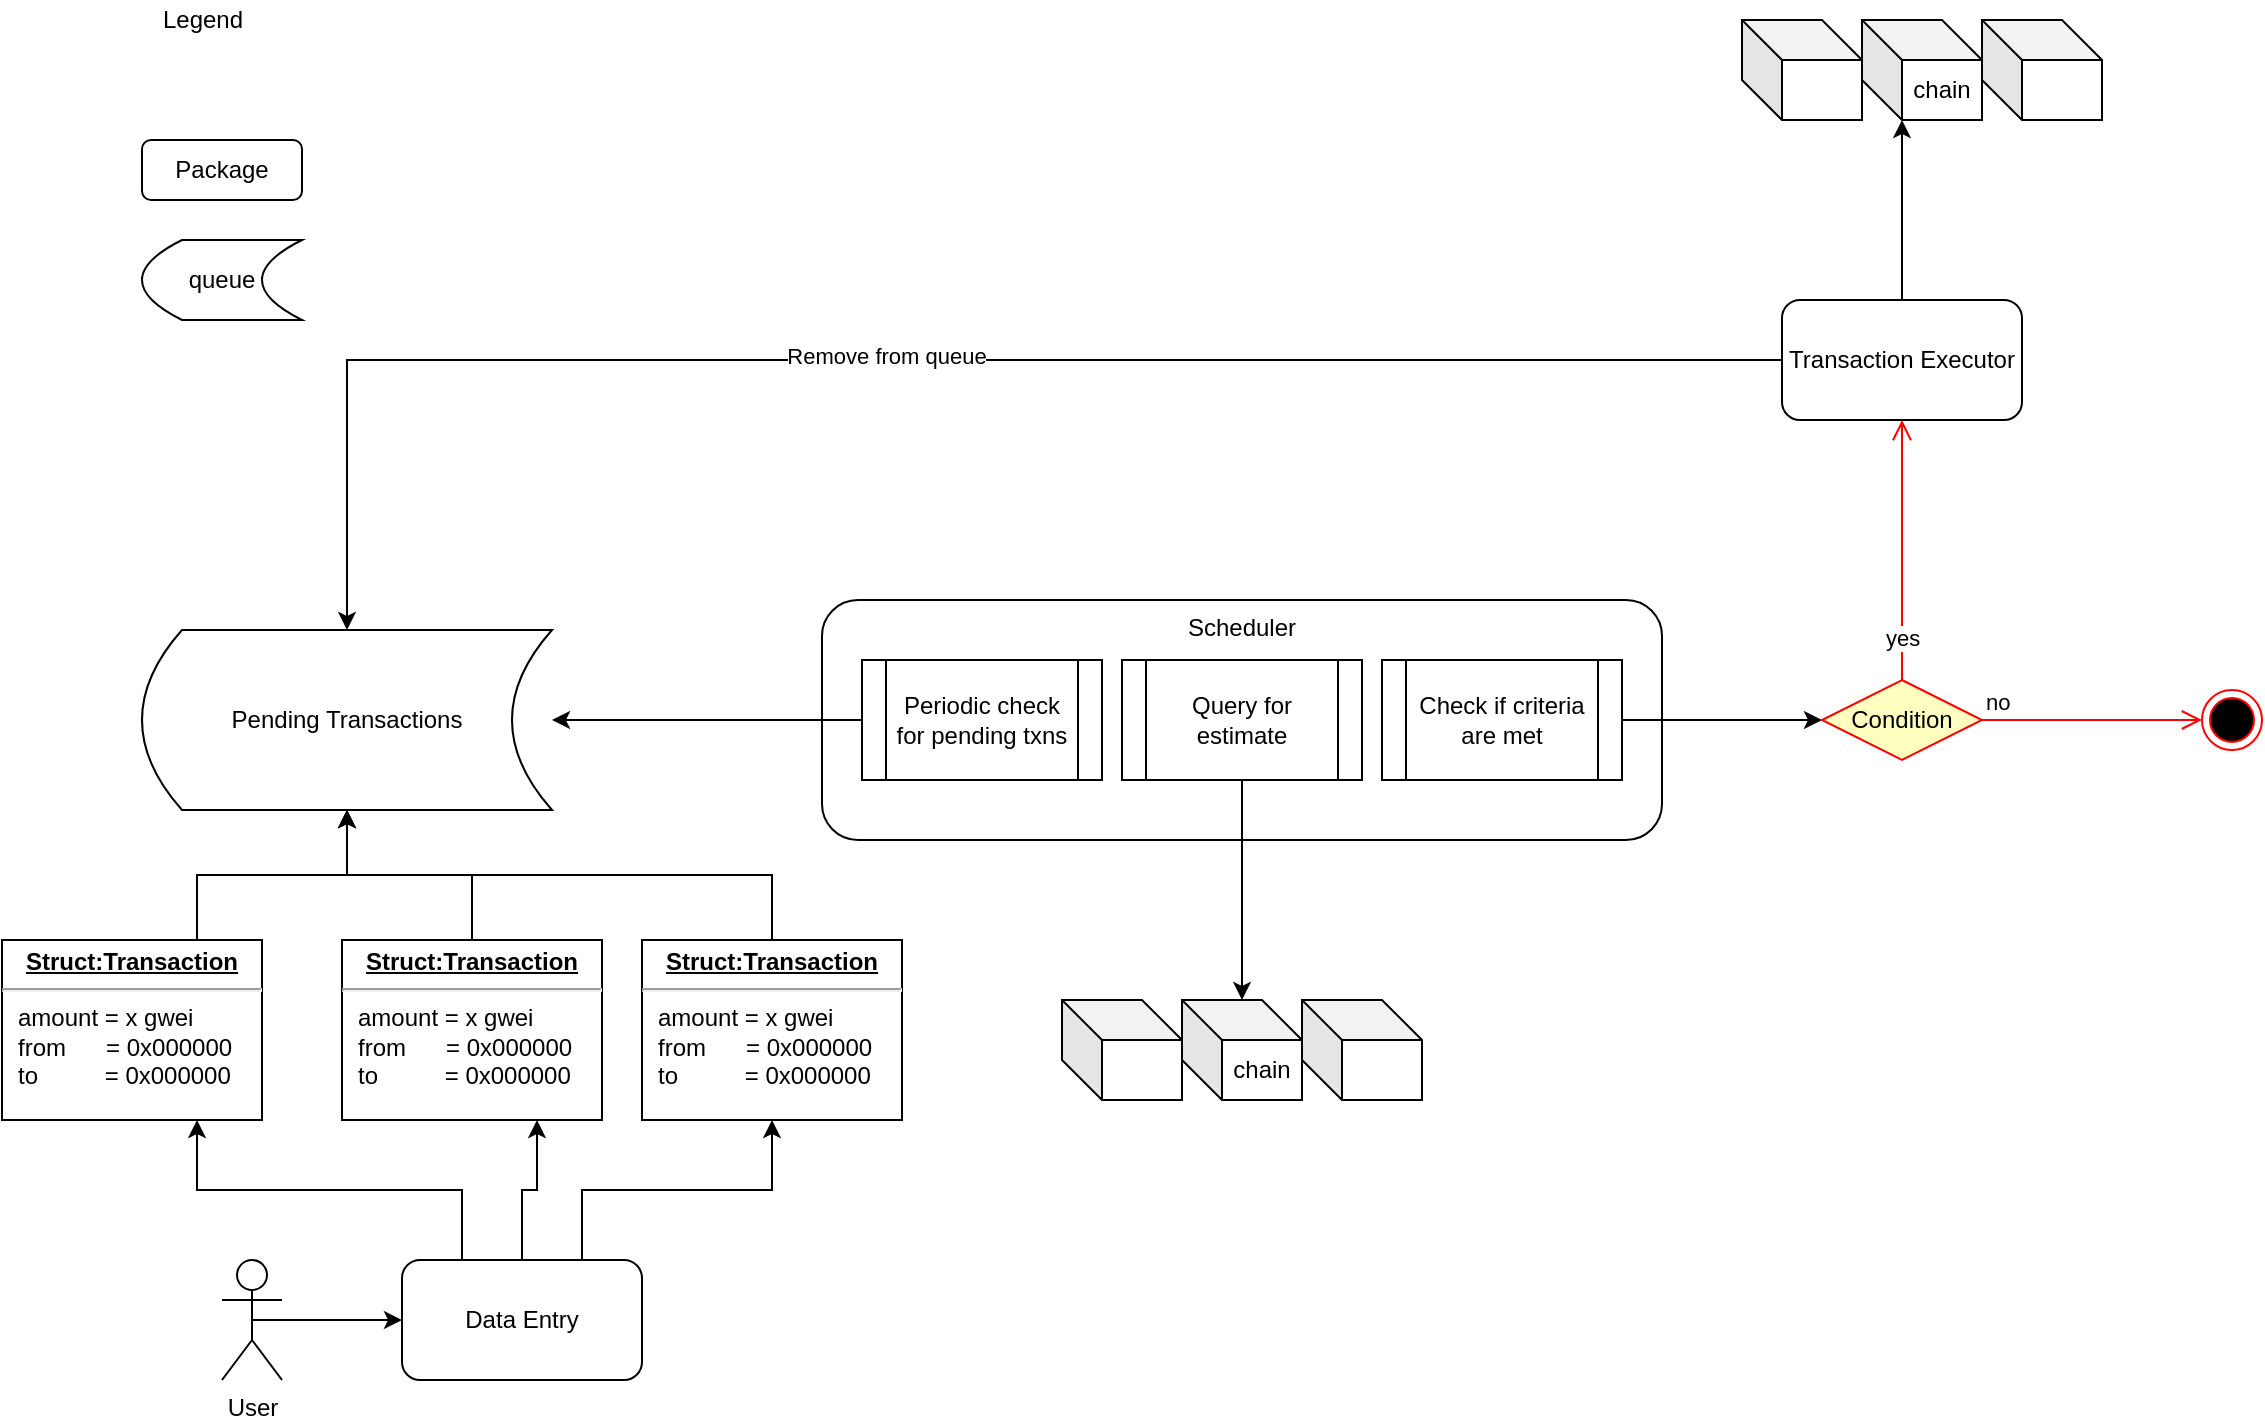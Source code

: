 <mxfile version="17.2.2" type="github">
  <diagram id="kuN-6u8DKuqZK5l4L7Mh" name="Page-1">
    <mxGraphModel dx="1018" dy="1705" grid="1" gridSize="10" guides="1" tooltips="1" connect="1" arrows="1" fold="1" page="1" pageScale="1" pageWidth="850" pageHeight="1100" math="0" shadow="0">
      <root>
        <mxCell id="0" />
        <mxCell id="1" parent="0" />
        <mxCell id="35nzPgciRh0FBN4WlovF-2" value="Scheduler" style="rounded=1;whiteSpace=wrap;html=1;verticalAlign=top;" vertex="1" parent="1">
          <mxGeometry x="600" y="50" width="420" height="120" as="geometry" />
        </mxCell>
        <mxCell id="35nzPgciRh0FBN4WlovF-3" value="Pending Transactions" style="shape=dataStorage;whiteSpace=wrap;html=1;fixedSize=1;" vertex="1" parent="1">
          <mxGeometry x="260" y="65" width="205" height="90" as="geometry" />
        </mxCell>
        <mxCell id="35nzPgciRh0FBN4WlovF-41" style="edgeStyle=orthogonalEdgeStyle;rounded=0;orthogonalLoop=1;jettySize=auto;html=1;exitX=0.5;exitY=0;exitDx=0;exitDy=0;entryX=0;entryY=0;entryDx=20;entryDy=50;entryPerimeter=0;" edge="1" parent="1" source="35nzPgciRh0FBN4WlovF-6" target="35nzPgciRh0FBN4WlovF-18">
          <mxGeometry relative="1" as="geometry" />
        </mxCell>
        <mxCell id="35nzPgciRh0FBN4WlovF-53" style="edgeStyle=orthogonalEdgeStyle;rounded=0;orthogonalLoop=1;jettySize=auto;html=1;exitX=0;exitY=0.5;exitDx=0;exitDy=0;entryX=0.5;entryY=0;entryDx=0;entryDy=0;" edge="1" parent="1" source="35nzPgciRh0FBN4WlovF-6" target="35nzPgciRh0FBN4WlovF-3">
          <mxGeometry relative="1" as="geometry" />
        </mxCell>
        <mxCell id="35nzPgciRh0FBN4WlovF-54" value="Remove from queue" style="edgeLabel;html=1;align=center;verticalAlign=middle;resizable=0;points=[];" vertex="1" connectable="0" parent="35nzPgciRh0FBN4WlovF-53">
          <mxGeometry x="0.051" y="-2" relative="1" as="geometry">
            <mxPoint as="offset" />
          </mxGeometry>
        </mxCell>
        <mxCell id="35nzPgciRh0FBN4WlovF-6" value="Transaction Executor" style="rounded=1;whiteSpace=wrap;html=1;" vertex="1" parent="1">
          <mxGeometry x="1080" y="-100" width="120" height="60" as="geometry" />
        </mxCell>
        <mxCell id="35nzPgciRh0FBN4WlovF-67" style="edgeStyle=orthogonalEdgeStyle;rounded=0;orthogonalLoop=1;jettySize=auto;html=1;exitX=0.5;exitY=0.5;exitDx=0;exitDy=0;exitPerimeter=0;entryX=0;entryY=0.5;entryDx=0;entryDy=0;" edge="1" parent="1" source="35nzPgciRh0FBN4WlovF-15" target="35nzPgciRh0FBN4WlovF-28">
          <mxGeometry relative="1" as="geometry" />
        </mxCell>
        <mxCell id="35nzPgciRh0FBN4WlovF-15" value="User" style="shape=umlActor;verticalLabelPosition=bottom;verticalAlign=top;html=1;" vertex="1" parent="1">
          <mxGeometry x="300" y="380" width="30" height="60" as="geometry" />
        </mxCell>
        <mxCell id="35nzPgciRh0FBN4WlovF-21" value="" style="group" vertex="1" connectable="0" parent="1">
          <mxGeometry x="1060" y="-240" width="180" height="50" as="geometry" />
        </mxCell>
        <mxCell id="35nzPgciRh0FBN4WlovF-17" value="" style="shape=cube;whiteSpace=wrap;html=1;boundedLbl=1;backgroundOutline=1;darkOpacity=0.05;darkOpacity2=0.1;" vertex="1" parent="35nzPgciRh0FBN4WlovF-21">
          <mxGeometry width="60" height="50" as="geometry" />
        </mxCell>
        <mxCell id="35nzPgciRh0FBN4WlovF-18" value="chain" style="shape=cube;whiteSpace=wrap;html=1;boundedLbl=1;backgroundOutline=1;darkOpacity=0.05;darkOpacity2=0.1;" vertex="1" parent="35nzPgciRh0FBN4WlovF-21">
          <mxGeometry x="60" width="60" height="50" as="geometry" />
        </mxCell>
        <mxCell id="35nzPgciRh0FBN4WlovF-19" value="" style="shape=cube;whiteSpace=wrap;html=1;boundedLbl=1;backgroundOutline=1;darkOpacity=0.05;darkOpacity2=0.1;" vertex="1" parent="35nzPgciRh0FBN4WlovF-21">
          <mxGeometry x="120" width="60" height="50" as="geometry" />
        </mxCell>
        <mxCell id="35nzPgciRh0FBN4WlovF-35" style="edgeStyle=orthogonalEdgeStyle;rounded=0;orthogonalLoop=1;jettySize=auto;html=1;exitX=0.75;exitY=0;exitDx=0;exitDy=0;entryX=0.5;entryY=1;entryDx=0;entryDy=0;" edge="1" parent="1" source="35nzPgciRh0FBN4WlovF-22" target="35nzPgciRh0FBN4WlovF-3">
          <mxGeometry relative="1" as="geometry" />
        </mxCell>
        <mxCell id="35nzPgciRh0FBN4WlovF-22" value="&lt;p style=&quot;margin: 0px ; margin-top: 4px ; text-align: center ; text-decoration: underline&quot;&gt;&lt;b&gt;Struct:Transaction&lt;/b&gt;&lt;/p&gt;&lt;hr&gt;&lt;p style=&quot;margin: 0px ; margin-left: 8px&quot;&gt;amount = x gwei&lt;br&gt;from&amp;nbsp; &amp;nbsp; &amp;nbsp; = 0x000000&lt;br&gt;to&amp;nbsp; &amp;nbsp; &amp;nbsp; &amp;nbsp; &amp;nbsp; = 0x000000&lt;/p&gt;&lt;p style=&quot;margin: 0px ; margin-left: 8px&quot;&gt;&lt;br&gt;&lt;/p&gt;" style="verticalAlign=top;align=left;overflow=fill;fontSize=12;fontFamily=Helvetica;html=1;" vertex="1" parent="1">
          <mxGeometry x="190" y="220" width="130" height="90" as="geometry" />
        </mxCell>
        <mxCell id="35nzPgciRh0FBN4WlovF-31" style="edgeStyle=orthogonalEdgeStyle;rounded=0;orthogonalLoop=1;jettySize=auto;html=1;exitX=0.75;exitY=0;exitDx=0;exitDy=0;entryX=0.5;entryY=1;entryDx=0;entryDy=0;" edge="1" parent="1" source="35nzPgciRh0FBN4WlovF-28" target="35nzPgciRh0FBN4WlovF-30">
          <mxGeometry relative="1" as="geometry" />
        </mxCell>
        <mxCell id="35nzPgciRh0FBN4WlovF-33" style="edgeStyle=orthogonalEdgeStyle;rounded=0;orthogonalLoop=1;jettySize=auto;html=1;exitX=0.25;exitY=0;exitDx=0;exitDy=0;entryX=0.75;entryY=1;entryDx=0;entryDy=0;" edge="1" parent="1" source="35nzPgciRh0FBN4WlovF-28" target="35nzPgciRh0FBN4WlovF-22">
          <mxGeometry relative="1" as="geometry" />
        </mxCell>
        <mxCell id="35nzPgciRh0FBN4WlovF-34" style="edgeStyle=orthogonalEdgeStyle;rounded=0;orthogonalLoop=1;jettySize=auto;html=1;exitX=0.5;exitY=0;exitDx=0;exitDy=0;entryX=0.75;entryY=1;entryDx=0;entryDy=0;" edge="1" parent="1" source="35nzPgciRh0FBN4WlovF-28" target="35nzPgciRh0FBN4WlovF-29">
          <mxGeometry relative="1" as="geometry" />
        </mxCell>
        <mxCell id="35nzPgciRh0FBN4WlovF-28" value="Data Entry" style="rounded=1;whiteSpace=wrap;html=1;" vertex="1" parent="1">
          <mxGeometry x="390" y="380" width="120" height="60" as="geometry" />
        </mxCell>
        <mxCell id="35nzPgciRh0FBN4WlovF-37" style="edgeStyle=orthogonalEdgeStyle;rounded=0;orthogonalLoop=1;jettySize=auto;html=1;exitX=0.5;exitY=0;exitDx=0;exitDy=0;entryX=0.5;entryY=1;entryDx=0;entryDy=0;" edge="1" parent="1" source="35nzPgciRh0FBN4WlovF-29" target="35nzPgciRh0FBN4WlovF-3">
          <mxGeometry relative="1" as="geometry" />
        </mxCell>
        <mxCell id="35nzPgciRh0FBN4WlovF-29" value="&lt;p style=&quot;margin: 0px ; margin-top: 4px ; text-align: center ; text-decoration: underline&quot;&gt;&lt;b&gt;Struct:Transaction&lt;/b&gt;&lt;/p&gt;&lt;hr&gt;&lt;p style=&quot;margin: 0px ; margin-left: 8px&quot;&gt;amount = x gwei&lt;br&gt;from&amp;nbsp; &amp;nbsp; &amp;nbsp; = 0x000000&lt;br&gt;to&amp;nbsp; &amp;nbsp; &amp;nbsp; &amp;nbsp; &amp;nbsp; = 0x000000&lt;/p&gt;&lt;p style=&quot;margin: 0px ; margin-left: 8px&quot;&gt;&lt;br&gt;&lt;/p&gt;" style="verticalAlign=top;align=left;overflow=fill;fontSize=12;fontFamily=Helvetica;html=1;" vertex="1" parent="1">
          <mxGeometry x="360" y="220" width="130" height="90" as="geometry" />
        </mxCell>
        <mxCell id="35nzPgciRh0FBN4WlovF-38" style="edgeStyle=orthogonalEdgeStyle;rounded=0;orthogonalLoop=1;jettySize=auto;html=1;exitX=0.5;exitY=0;exitDx=0;exitDy=0;entryX=0.5;entryY=1;entryDx=0;entryDy=0;" edge="1" parent="1" source="35nzPgciRh0FBN4WlovF-30" target="35nzPgciRh0FBN4WlovF-3">
          <mxGeometry relative="1" as="geometry" />
        </mxCell>
        <mxCell id="35nzPgciRh0FBN4WlovF-30" value="&lt;p style=&quot;margin: 0px ; margin-top: 4px ; text-align: center ; text-decoration: underline&quot;&gt;&lt;b&gt;Struct:Transaction&lt;/b&gt;&lt;/p&gt;&lt;hr&gt;&lt;p style=&quot;margin: 0px ; margin-left: 8px&quot;&gt;amount = x gwei&lt;br&gt;from&amp;nbsp; &amp;nbsp; &amp;nbsp; = 0x000000&lt;br&gt;to&amp;nbsp; &amp;nbsp; &amp;nbsp; &amp;nbsp; &amp;nbsp; = 0x000000&lt;/p&gt;&lt;p style=&quot;margin: 0px ; margin-left: 8px&quot;&gt;&lt;br&gt;&lt;/p&gt;" style="verticalAlign=top;align=left;overflow=fill;fontSize=12;fontFamily=Helvetica;html=1;" vertex="1" parent="1">
          <mxGeometry x="510" y="220" width="130" height="90" as="geometry" />
        </mxCell>
        <mxCell id="35nzPgciRh0FBN4WlovF-42" value="" style="group" vertex="1" connectable="0" parent="1">
          <mxGeometry x="720" y="250" width="180" height="50" as="geometry" />
        </mxCell>
        <mxCell id="35nzPgciRh0FBN4WlovF-43" value="" style="shape=cube;whiteSpace=wrap;html=1;boundedLbl=1;backgroundOutline=1;darkOpacity=0.05;darkOpacity2=0.1;" vertex="1" parent="35nzPgciRh0FBN4WlovF-42">
          <mxGeometry width="60" height="50" as="geometry" />
        </mxCell>
        <mxCell id="35nzPgciRh0FBN4WlovF-44" value="chain" style="shape=cube;whiteSpace=wrap;html=1;boundedLbl=1;backgroundOutline=1;darkOpacity=0.05;darkOpacity2=0.1;" vertex="1" parent="35nzPgciRh0FBN4WlovF-42">
          <mxGeometry x="60" width="60" height="50" as="geometry" />
        </mxCell>
        <mxCell id="35nzPgciRh0FBN4WlovF-45" value="" style="shape=cube;whiteSpace=wrap;html=1;boundedLbl=1;backgroundOutline=1;darkOpacity=0.05;darkOpacity2=0.1;" vertex="1" parent="35nzPgciRh0FBN4WlovF-42">
          <mxGeometry x="120" width="60" height="50" as="geometry" />
        </mxCell>
        <mxCell id="35nzPgciRh0FBN4WlovF-50" style="edgeStyle=orthogonalEdgeStyle;rounded=0;orthogonalLoop=1;jettySize=auto;html=1;exitX=0;exitY=0.5;exitDx=0;exitDy=0;entryX=1;entryY=0.5;entryDx=0;entryDy=0;" edge="1" parent="1" source="35nzPgciRh0FBN4WlovF-46" target="35nzPgciRh0FBN4WlovF-3">
          <mxGeometry relative="1" as="geometry" />
        </mxCell>
        <mxCell id="35nzPgciRh0FBN4WlovF-46" value="Periodic check for pending txns" style="shape=process;whiteSpace=wrap;html=1;backgroundOutline=1;" vertex="1" parent="1">
          <mxGeometry x="620" y="80" width="120" height="60" as="geometry" />
        </mxCell>
        <mxCell id="35nzPgciRh0FBN4WlovF-56" style="edgeStyle=orthogonalEdgeStyle;rounded=0;orthogonalLoop=1;jettySize=auto;html=1;exitX=0.5;exitY=1;exitDx=0;exitDy=0;entryX=0.5;entryY=0;entryDx=0;entryDy=0;entryPerimeter=0;" edge="1" parent="1" source="35nzPgciRh0FBN4WlovF-47" target="35nzPgciRh0FBN4WlovF-44">
          <mxGeometry relative="1" as="geometry" />
        </mxCell>
        <mxCell id="35nzPgciRh0FBN4WlovF-47" value="&lt;span&gt;Query for estimate&lt;/span&gt;" style="shape=process;whiteSpace=wrap;html=1;backgroundOutline=1;" vertex="1" parent="1">
          <mxGeometry x="750" y="80" width="120" height="60" as="geometry" />
        </mxCell>
        <mxCell id="35nzPgciRh0FBN4WlovF-63" style="edgeStyle=orthogonalEdgeStyle;rounded=0;orthogonalLoop=1;jettySize=auto;html=1;exitX=1;exitY=0.5;exitDx=0;exitDy=0;entryX=0;entryY=0.5;entryDx=0;entryDy=0;" edge="1" parent="1" source="35nzPgciRh0FBN4WlovF-48" target="35nzPgciRh0FBN4WlovF-60">
          <mxGeometry relative="1" as="geometry" />
        </mxCell>
        <mxCell id="35nzPgciRh0FBN4WlovF-48" value="Check if criteria are met" style="shape=process;whiteSpace=wrap;html=1;backgroundOutline=1;" vertex="1" parent="1">
          <mxGeometry x="880" y="80" width="120" height="60" as="geometry" />
        </mxCell>
        <mxCell id="35nzPgciRh0FBN4WlovF-51" value="Package" style="rounded=1;whiteSpace=wrap;html=1;" vertex="1" parent="1">
          <mxGeometry x="260" y="-180" width="80" height="30" as="geometry" />
        </mxCell>
        <mxCell id="35nzPgciRh0FBN4WlovF-52" value="Legend" style="text;html=1;align=center;verticalAlign=middle;resizable=0;points=[];autosize=1;strokeColor=none;fillColor=none;" vertex="1" parent="1">
          <mxGeometry x="260" y="-250" width="60" height="20" as="geometry" />
        </mxCell>
        <mxCell id="35nzPgciRh0FBN4WlovF-60" value="Condition" style="rhombus;whiteSpace=wrap;html=1;fillColor=#ffffc0;strokeColor=#ff0000;" vertex="1" parent="1">
          <mxGeometry x="1100" y="90" width="80" height="40" as="geometry" />
        </mxCell>
        <mxCell id="35nzPgciRh0FBN4WlovF-61" value="no" style="edgeStyle=orthogonalEdgeStyle;html=1;align=left;verticalAlign=bottom;endArrow=open;endSize=8;strokeColor=#ff0000;rounded=0;" edge="1" source="35nzPgciRh0FBN4WlovF-60" parent="1">
          <mxGeometry x="-1" relative="1" as="geometry">
            <mxPoint x="1290" y="110" as="targetPoint" />
          </mxGeometry>
        </mxCell>
        <mxCell id="35nzPgciRh0FBN4WlovF-65" value="yes" style="edgeStyle=orthogonalEdgeStyle;html=1;align=left;verticalAlign=bottom;endArrow=open;endSize=8;strokeColor=#ff0000;rounded=0;exitX=0.5;exitY=0;exitDx=0;exitDy=0;entryX=0.5;entryY=1;entryDx=0;entryDy=0;" edge="1" parent="1" source="35nzPgciRh0FBN4WlovF-60" target="35nzPgciRh0FBN4WlovF-6">
          <mxGeometry x="-0.818" y="10" relative="1" as="geometry">
            <mxPoint x="1240" y="50" as="targetPoint" />
            <mxPoint x="1130" y="50" as="sourcePoint" />
            <mxPoint as="offset" />
          </mxGeometry>
        </mxCell>
        <mxCell id="35nzPgciRh0FBN4WlovF-66" value="" style="ellipse;html=1;shape=endState;fillColor=#000000;strokeColor=#ff0000;" vertex="1" parent="1">
          <mxGeometry x="1290" y="95" width="30" height="30" as="geometry" />
        </mxCell>
        <mxCell id="35nzPgciRh0FBN4WlovF-68" value="queue" style="shape=dataStorage;whiteSpace=wrap;html=1;fixedSize=1;" vertex="1" parent="1">
          <mxGeometry x="260" y="-130" width="80" height="40" as="geometry" />
        </mxCell>
      </root>
    </mxGraphModel>
  </diagram>
</mxfile>
